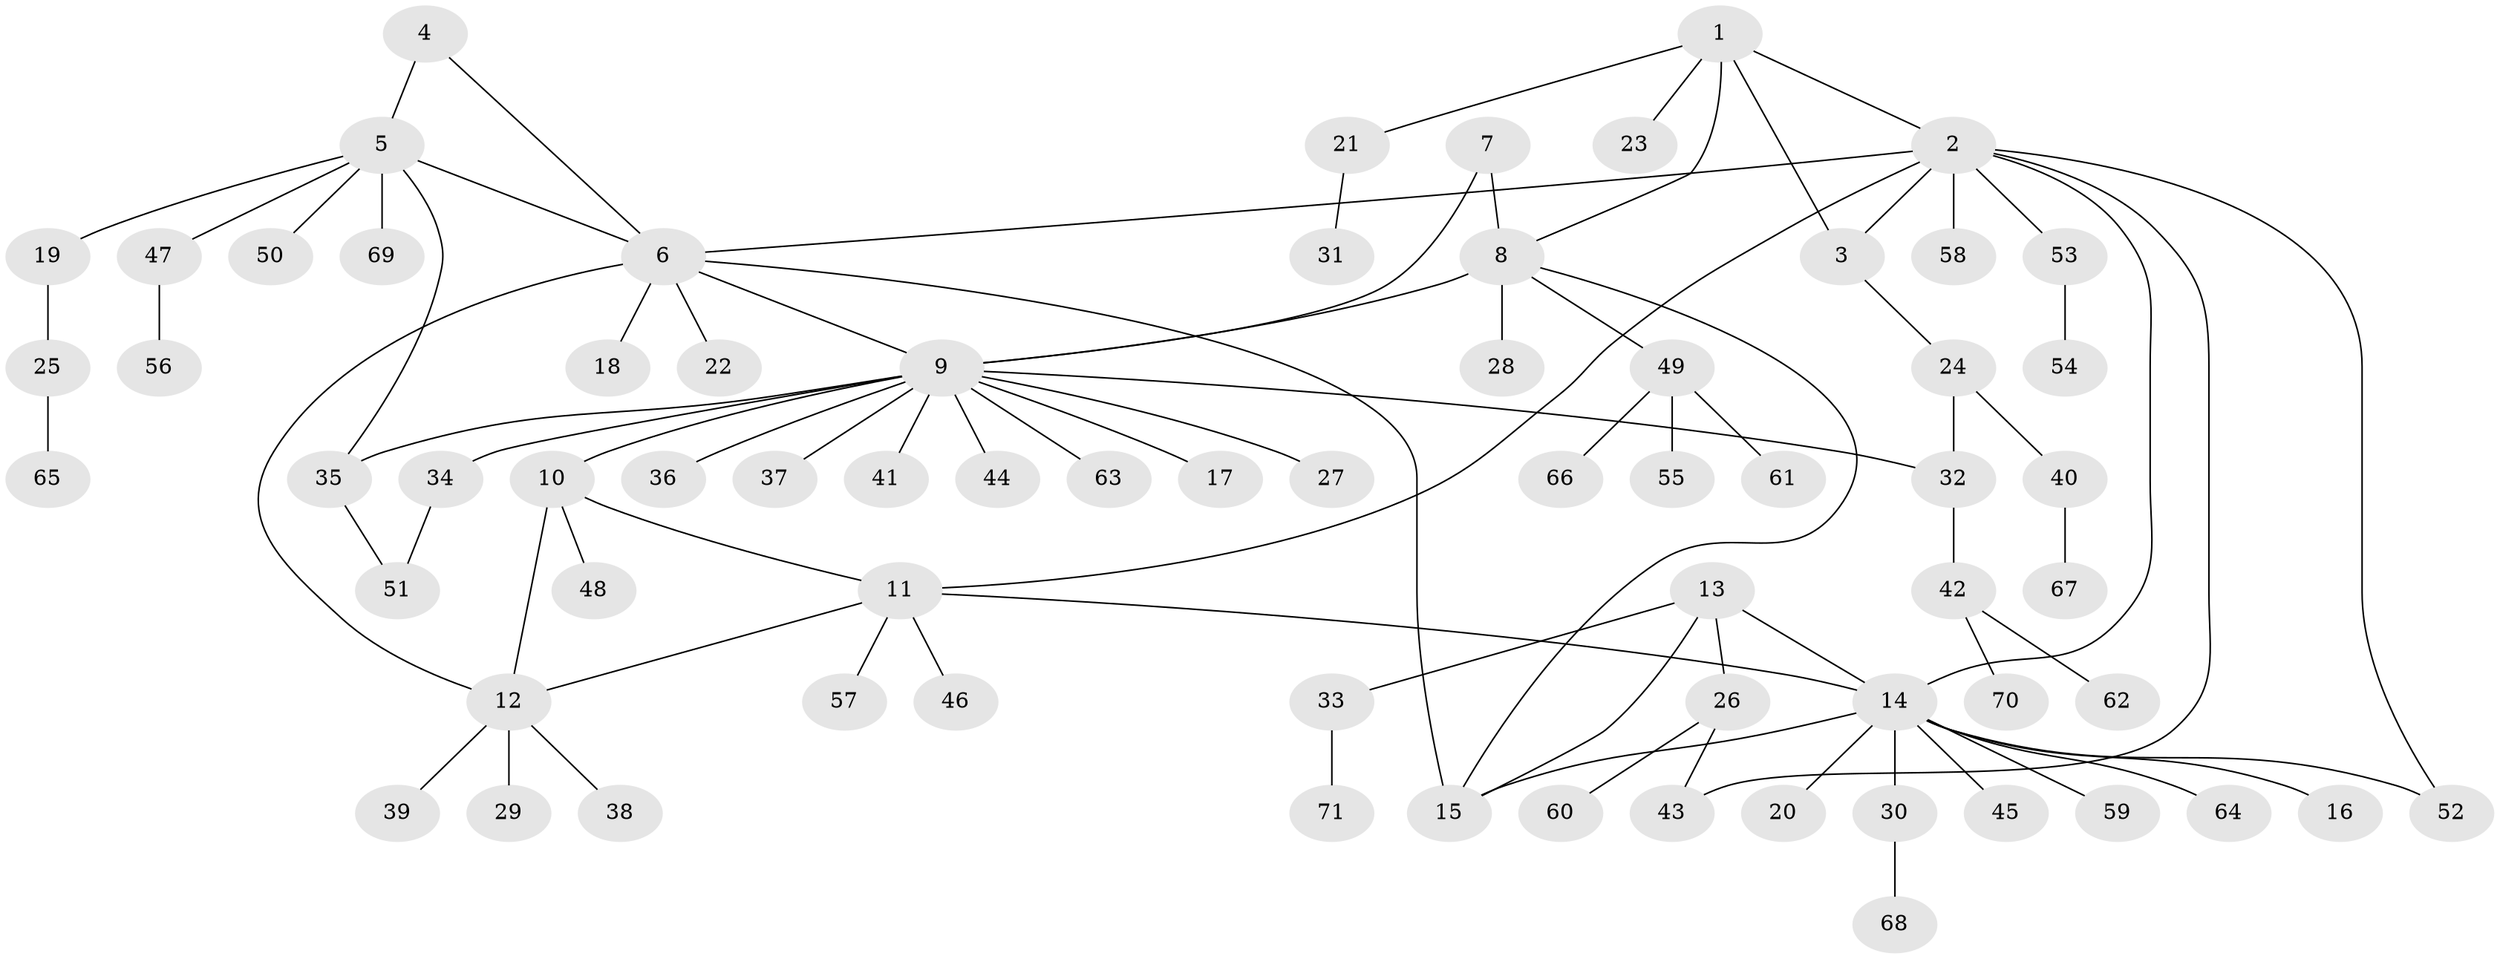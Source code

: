 // Generated by graph-tools (version 1.1) at 2025/26/03/09/25 03:26:37]
// undirected, 71 vertices, 86 edges
graph export_dot {
graph [start="1"]
  node [color=gray90,style=filled];
  1;
  2;
  3;
  4;
  5;
  6;
  7;
  8;
  9;
  10;
  11;
  12;
  13;
  14;
  15;
  16;
  17;
  18;
  19;
  20;
  21;
  22;
  23;
  24;
  25;
  26;
  27;
  28;
  29;
  30;
  31;
  32;
  33;
  34;
  35;
  36;
  37;
  38;
  39;
  40;
  41;
  42;
  43;
  44;
  45;
  46;
  47;
  48;
  49;
  50;
  51;
  52;
  53;
  54;
  55;
  56;
  57;
  58;
  59;
  60;
  61;
  62;
  63;
  64;
  65;
  66;
  67;
  68;
  69;
  70;
  71;
  1 -- 2;
  1 -- 3;
  1 -- 8;
  1 -- 21;
  1 -- 23;
  2 -- 3;
  2 -- 6;
  2 -- 11;
  2 -- 14;
  2 -- 43;
  2 -- 52;
  2 -- 53;
  2 -- 58;
  3 -- 24;
  4 -- 5;
  4 -- 6;
  5 -- 6;
  5 -- 19;
  5 -- 35;
  5 -- 47;
  5 -- 50;
  5 -- 69;
  6 -- 9;
  6 -- 12;
  6 -- 15;
  6 -- 18;
  6 -- 22;
  7 -- 8;
  7 -- 9;
  8 -- 9;
  8 -- 15;
  8 -- 28;
  8 -- 49;
  9 -- 10;
  9 -- 17;
  9 -- 27;
  9 -- 32;
  9 -- 34;
  9 -- 35;
  9 -- 36;
  9 -- 37;
  9 -- 41;
  9 -- 44;
  9 -- 63;
  10 -- 11;
  10 -- 12;
  10 -- 48;
  11 -- 12;
  11 -- 14;
  11 -- 46;
  11 -- 57;
  12 -- 29;
  12 -- 38;
  12 -- 39;
  13 -- 14;
  13 -- 15;
  13 -- 26;
  13 -- 33;
  14 -- 15;
  14 -- 16;
  14 -- 20;
  14 -- 30;
  14 -- 45;
  14 -- 52;
  14 -- 59;
  14 -- 64;
  19 -- 25;
  21 -- 31;
  24 -- 32;
  24 -- 40;
  25 -- 65;
  26 -- 43;
  26 -- 60;
  30 -- 68;
  32 -- 42;
  33 -- 71;
  34 -- 51;
  35 -- 51;
  40 -- 67;
  42 -- 62;
  42 -- 70;
  47 -- 56;
  49 -- 55;
  49 -- 61;
  49 -- 66;
  53 -- 54;
}
